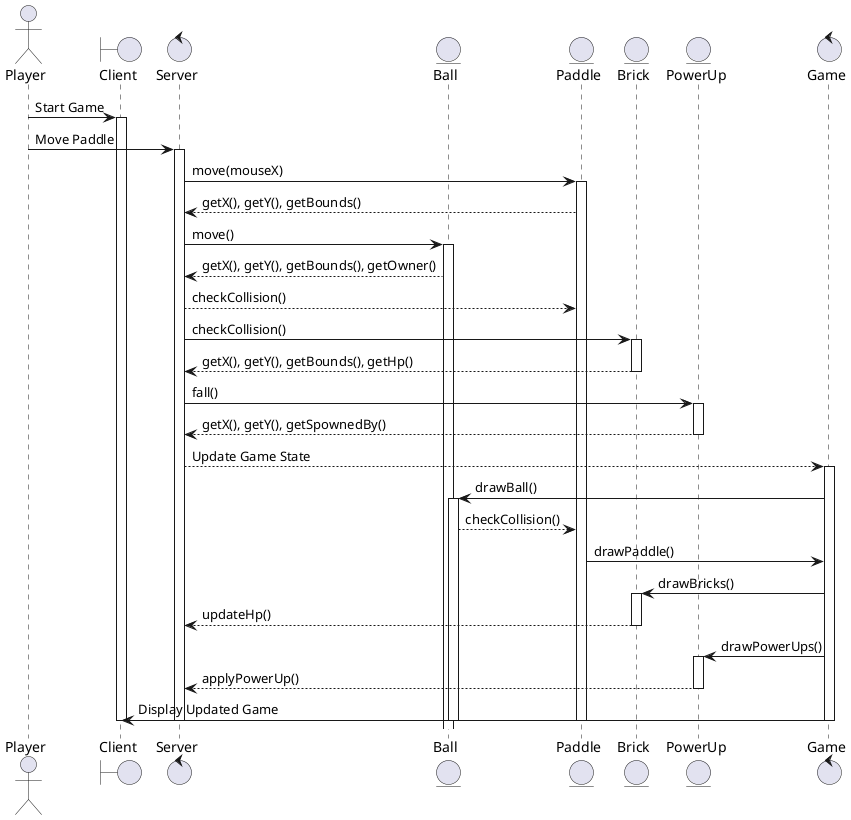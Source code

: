 @startuml
actor Player
boundary Client
control Server
entity Ball
entity Paddle
entity Brick
entity PowerUp 
control Game

Player -> Client: Start Game
activate Client

Player -> Server: Move Paddle
activate Server

Server -> Paddle: move(mouseX)
activate Paddle
Paddle --> Server: getX(), getY(), getBounds()

Server -> Ball: move()
activate Ball
Ball --> Server: getX(), getY(), getBounds(), getOwner()
Server --> Paddle: checkCollision()

Server -> Brick: checkCollision()
activate Brick
Brick --> Server: getX(), getY(), getBounds(), getHp()
deactivate Brick

Server -> PowerUp: fall()
activate PowerUp
PowerUp --> Server: getX(), getY(), getSpownedBy()
deactivate PowerUp

Server --> Game: Update Game State
activate Game
Game -> Ball: drawBall()
activate Ball
Ball --> Paddle: checkCollision()
Paddle -> Game: drawPaddle()
Game -> Brick: drawBricks()
activate Brick
Brick --> Server: updateHp()
deactivate Brick
Game -> PowerUp: drawPowerUps()
activate PowerUp
PowerUp --> Server: applyPowerUp()
deactivate PowerUp
Game -> Client: Display Updated Game
deactivate Game
deactivate Server
deactivate Paddle
deactivate Ball
deactivate Brick
deactivate Client
@enduml